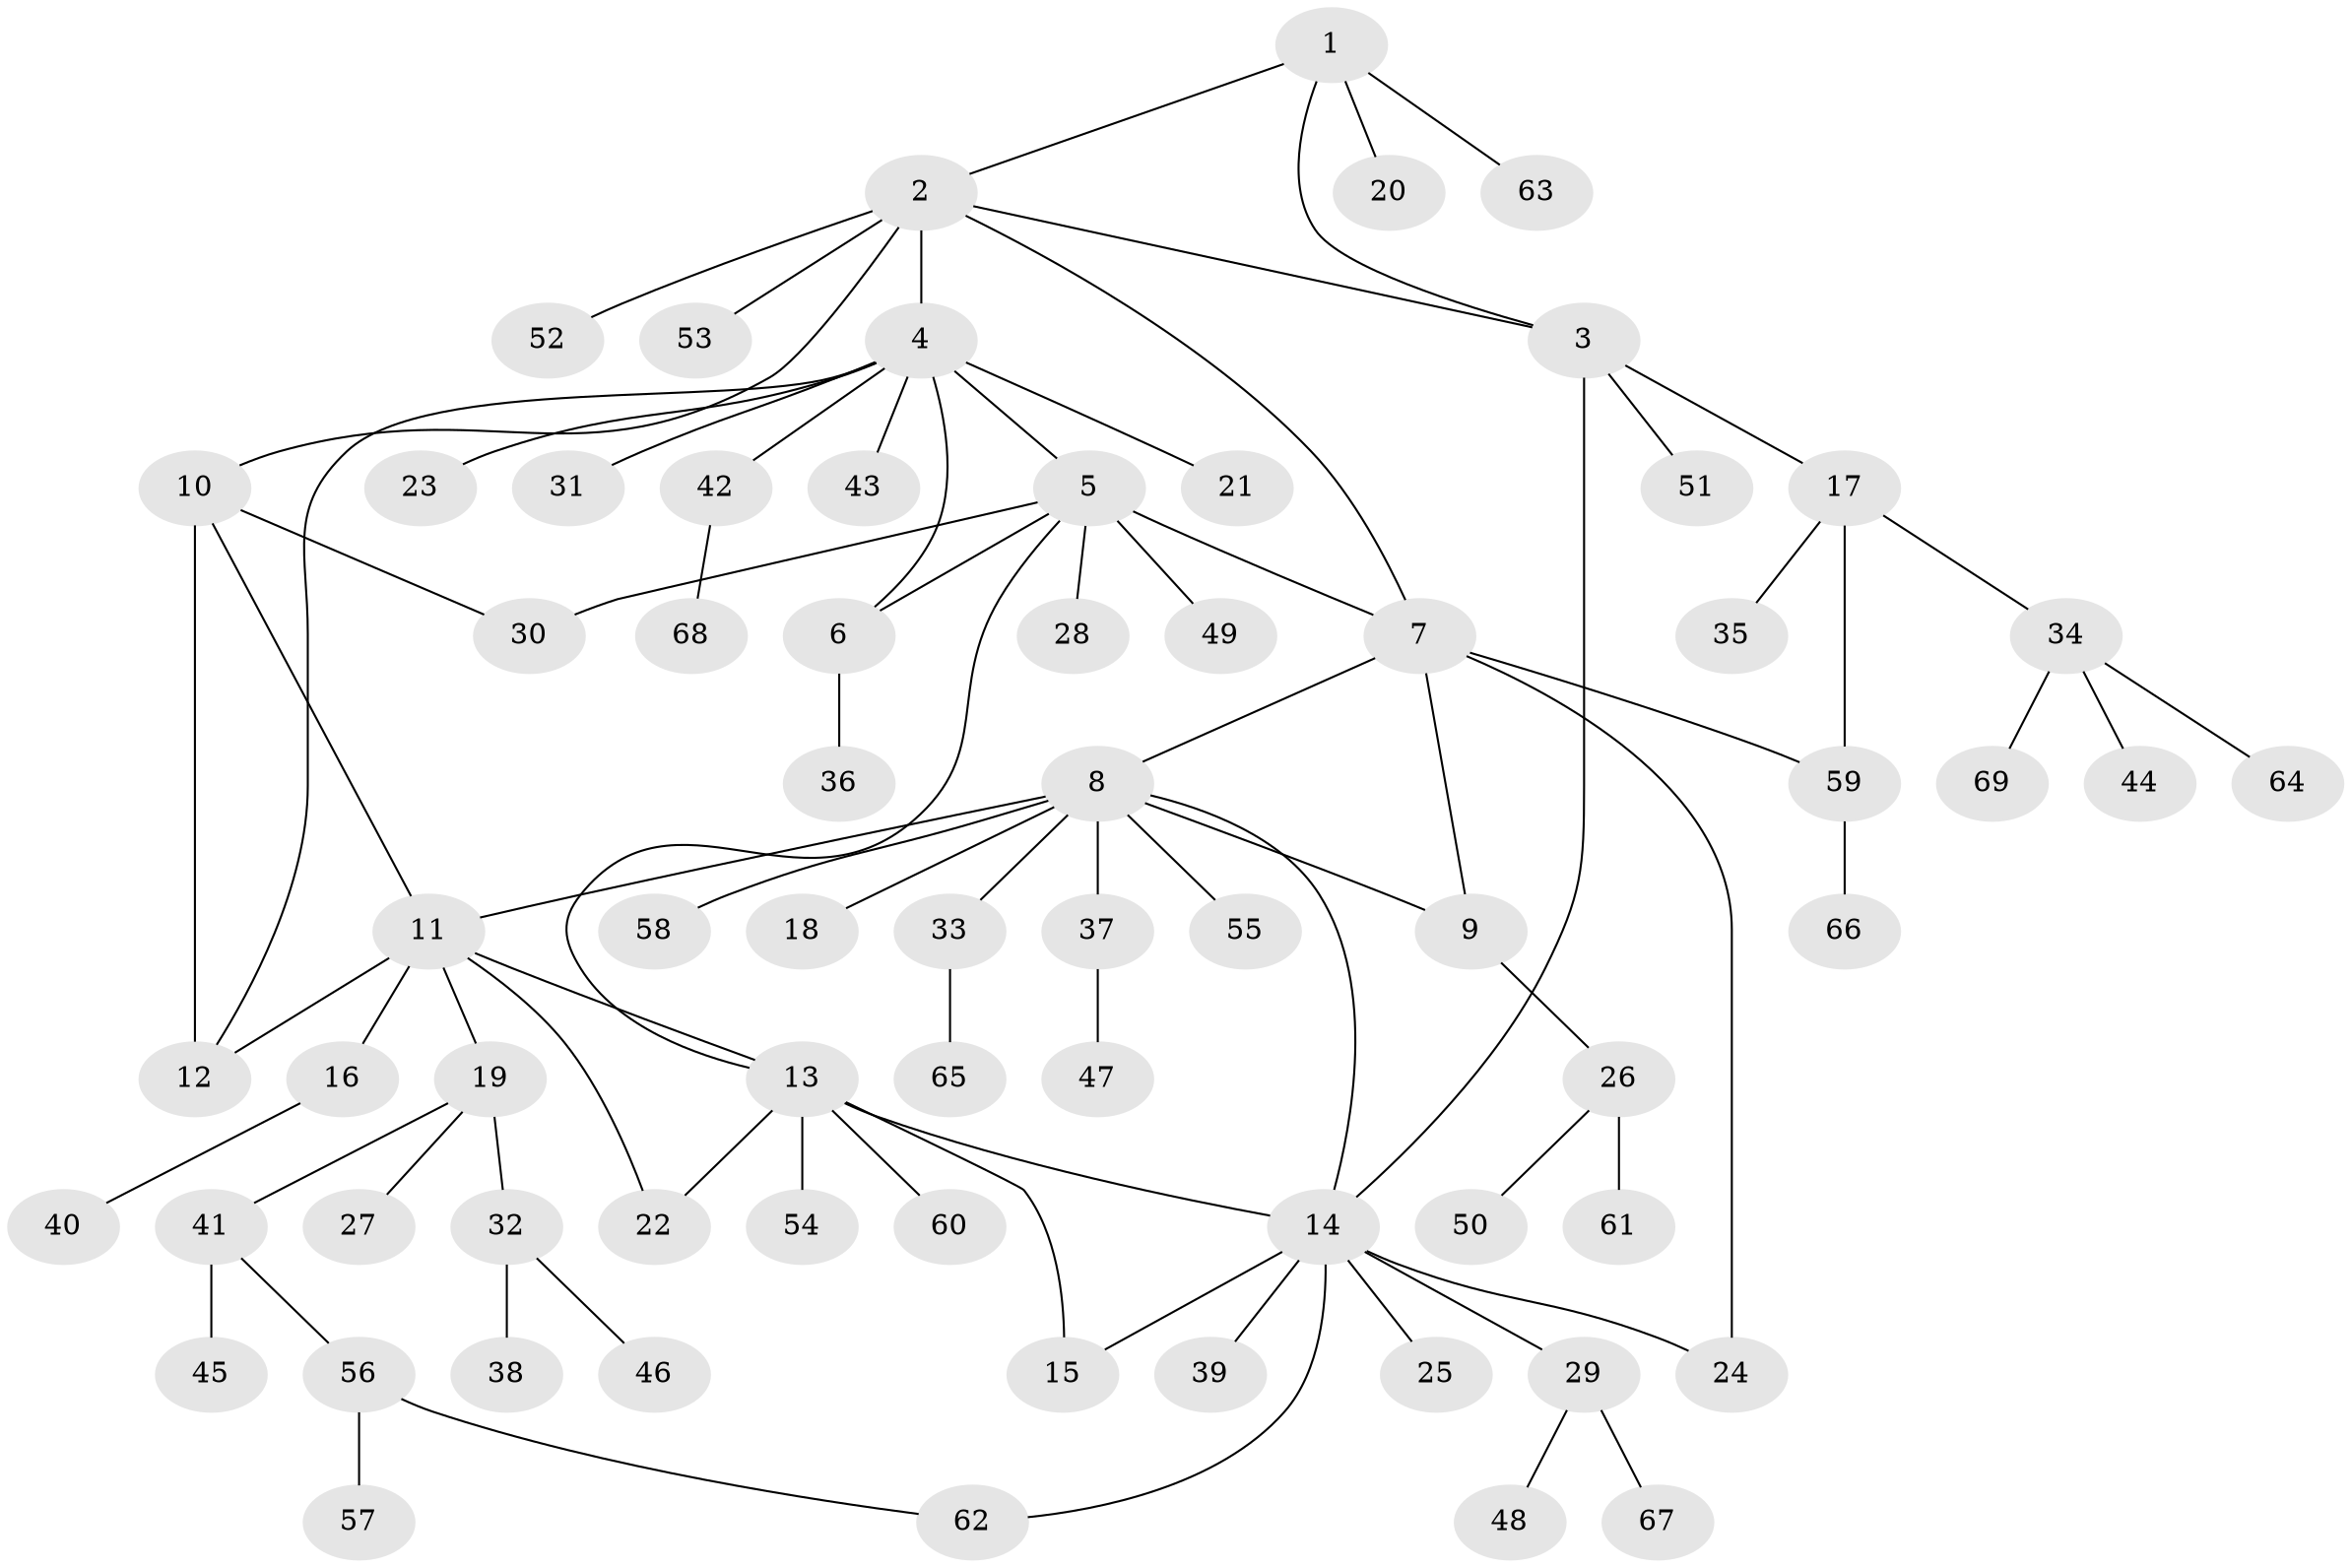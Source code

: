 // coarse degree distribution, {3: 0.10416666666666667, 6: 0.08333333333333333, 7: 0.020833333333333332, 8: 0.041666666666666664, 2: 0.14583333333333334, 4: 0.041666666666666664, 5: 0.020833333333333332, 10: 0.020833333333333332, 1: 0.5208333333333334}
// Generated by graph-tools (version 1.1) at 2025/42/03/06/25 10:42:12]
// undirected, 69 vertices, 84 edges
graph export_dot {
graph [start="1"]
  node [color=gray90,style=filled];
  1;
  2;
  3;
  4;
  5;
  6;
  7;
  8;
  9;
  10;
  11;
  12;
  13;
  14;
  15;
  16;
  17;
  18;
  19;
  20;
  21;
  22;
  23;
  24;
  25;
  26;
  27;
  28;
  29;
  30;
  31;
  32;
  33;
  34;
  35;
  36;
  37;
  38;
  39;
  40;
  41;
  42;
  43;
  44;
  45;
  46;
  47;
  48;
  49;
  50;
  51;
  52;
  53;
  54;
  55;
  56;
  57;
  58;
  59;
  60;
  61;
  62;
  63;
  64;
  65;
  66;
  67;
  68;
  69;
  1 -- 2;
  1 -- 3;
  1 -- 20;
  1 -- 63;
  2 -- 3;
  2 -- 4;
  2 -- 7;
  2 -- 10;
  2 -- 52;
  2 -- 53;
  3 -- 14;
  3 -- 17;
  3 -- 51;
  4 -- 5;
  4 -- 6;
  4 -- 12;
  4 -- 21;
  4 -- 23;
  4 -- 31;
  4 -- 42;
  4 -- 43;
  5 -- 6;
  5 -- 7;
  5 -- 13;
  5 -- 28;
  5 -- 30;
  5 -- 49;
  6 -- 36;
  7 -- 8;
  7 -- 9;
  7 -- 24;
  7 -- 59;
  8 -- 9;
  8 -- 11;
  8 -- 14;
  8 -- 18;
  8 -- 33;
  8 -- 37;
  8 -- 55;
  8 -- 58;
  9 -- 26;
  10 -- 11;
  10 -- 12;
  10 -- 30;
  11 -- 12;
  11 -- 13;
  11 -- 16;
  11 -- 19;
  11 -- 22;
  13 -- 14;
  13 -- 15;
  13 -- 22;
  13 -- 54;
  13 -- 60;
  14 -- 15;
  14 -- 24;
  14 -- 25;
  14 -- 29;
  14 -- 39;
  14 -- 62;
  16 -- 40;
  17 -- 34;
  17 -- 35;
  17 -- 59;
  19 -- 27;
  19 -- 32;
  19 -- 41;
  26 -- 50;
  26 -- 61;
  29 -- 48;
  29 -- 67;
  32 -- 38;
  32 -- 46;
  33 -- 65;
  34 -- 44;
  34 -- 64;
  34 -- 69;
  37 -- 47;
  41 -- 45;
  41 -- 56;
  42 -- 68;
  56 -- 57;
  56 -- 62;
  59 -- 66;
}
